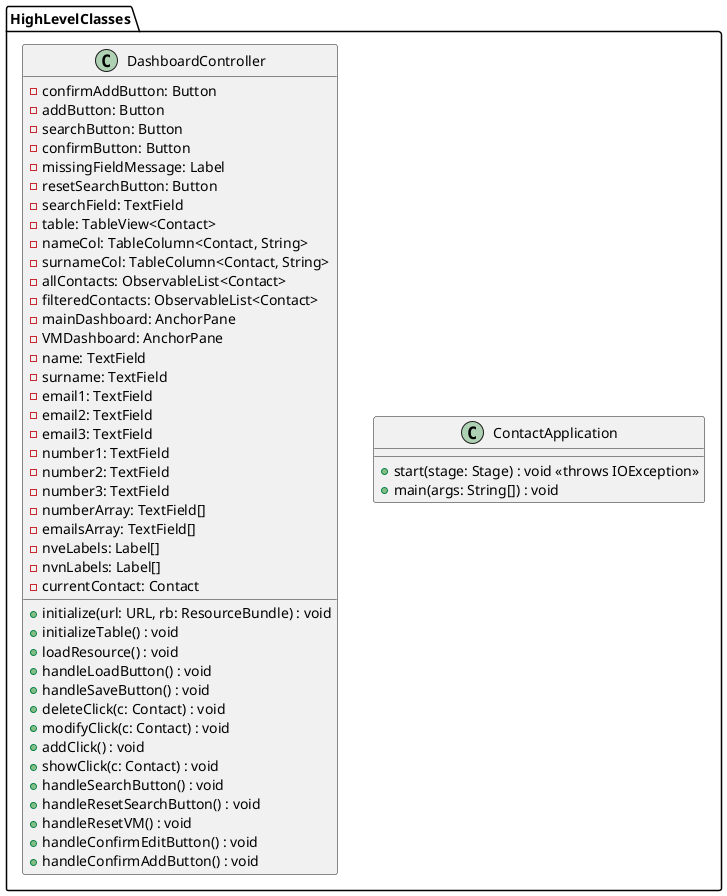 @startuml
package HighLevelClasses {
    class ContactApplication {
        +start(stage: Stage) : void <<throws IOException>>
        +main(args: String[]) : void
    }

      class DashboardController {
            - confirmAddButton: Button
            - addButton: Button
            - searchButton: Button
            - confirmButton: Button
            - missingFieldMessage: Label
            - resetSearchButton: Button
            - searchField: TextField
            - table: TableView<Contact>
            - nameCol: TableColumn<Contact, String>
            - surnameCol: TableColumn<Contact, String>
            - allContacts: ObservableList<Contact>
            - filteredContacts: ObservableList<Contact>
            - mainDashboard: AnchorPane
            - VMDashboard: AnchorPane
            - name: TextField
            - surname: TextField
            - email1: TextField
            - email2: TextField
            - email3: TextField
            - number1: TextField
            - number2: TextField
            - number3: TextField
            - numberArray: TextField[]
            - emailsArray: TextField[]
            - nveLabels: Label[]
            - nvnLabels: Label[]
            - currentContact: Contact

            +initialize(url: URL, rb: ResourceBundle) : void
            +initializeTable() : void
            +loadResource() : void
            +handleLoadButton() : void
            +handleSaveButton() : void
            +deleteClick(c: Contact) : void
            +modifyClick(c: Contact) : void
            +addClick() : void
            +showClick(c: Contact) : void
            +handleSearchButton() : void
            +handleResetSearchButton() : void
            +handleResetVM() : void
            +handleConfirmEditButton() : void
            +handleConfirmAddButton() : void
        }
}

@enduml